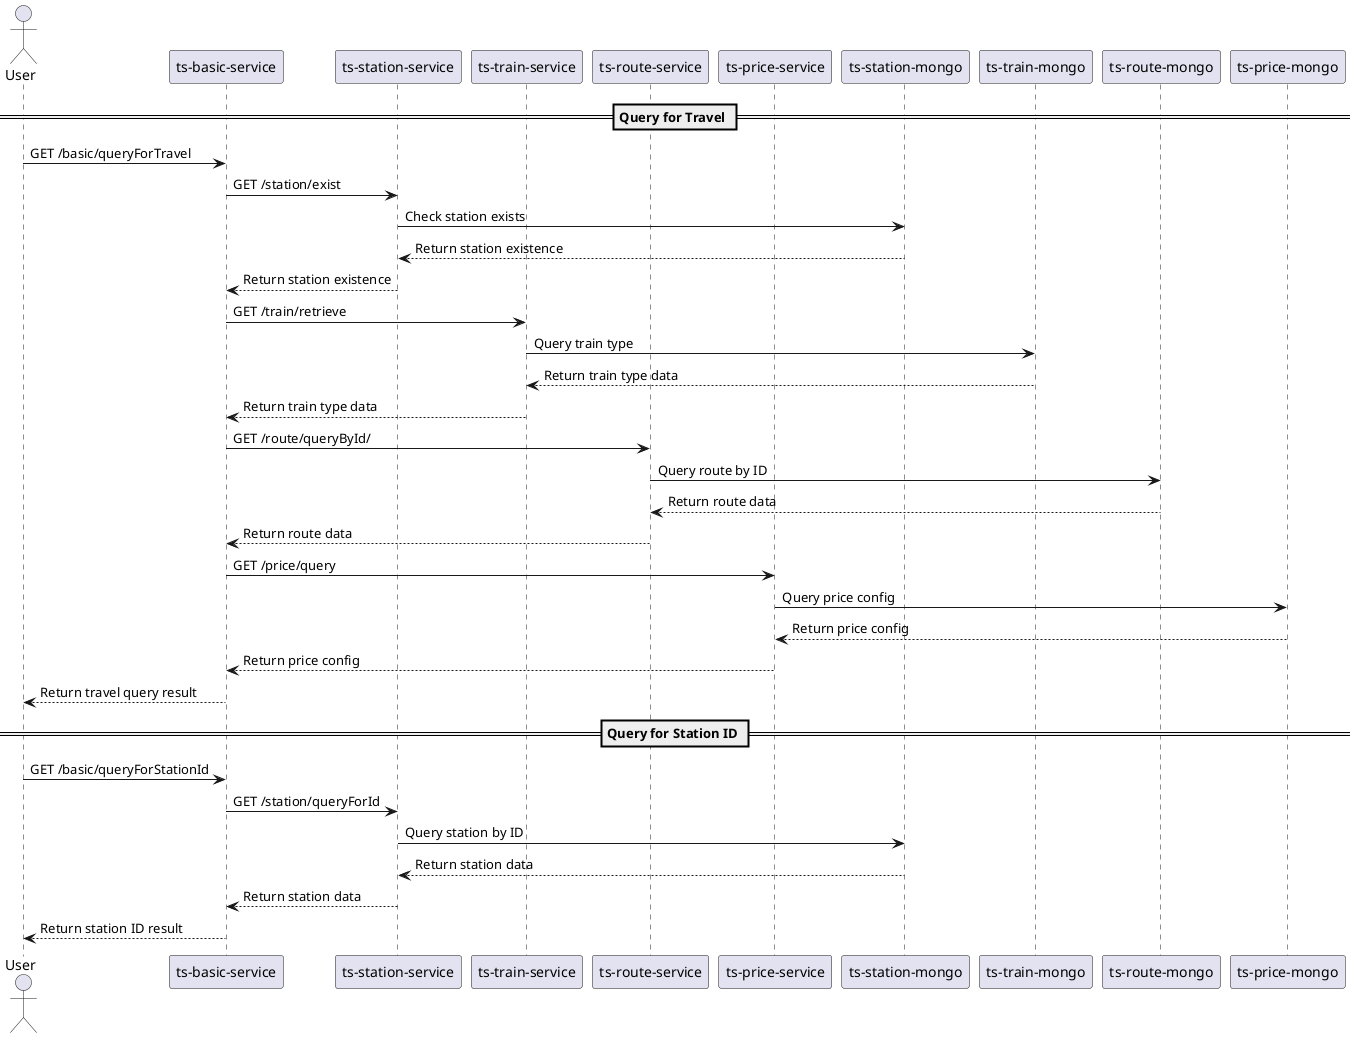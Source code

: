 @startuml
actor User
participant "ts-basic-service" as BasicService
participant "ts-station-service" as StationService
participant "ts-train-service" as TrainService
participant "ts-route-service" as RouteService
participant "ts-price-service" as PriceService
participant "ts-station-mongo" as StationMongo
participant "ts-train-mongo" as TrainMongo
participant "ts-route-mongo" as RouteMongo
participant "ts-price-mongo" as PriceMongo

== Query for Travel ==
User -> BasicService: GET /basic/queryForTravel
BasicService -> StationService: GET /station/exist
StationService -> StationMongo: Check station exists
StationMongo --> StationService: Return station existence
StationService --> BasicService: Return station existence

BasicService -> TrainService: GET /train/retrieve
TrainService -> TrainMongo: Query train type
TrainMongo --> TrainService: Return train type data
TrainService --> BasicService: Return train type data

BasicService -> RouteService: GET /route/queryById/
RouteService -> RouteMongo: Query route by ID
RouteMongo --> RouteService: Return route data
RouteService --> BasicService: Return route data

BasicService -> PriceService: GET /price/query
PriceService -> PriceMongo: Query price config
PriceMongo --> PriceService: Return price config
PriceService --> BasicService: Return price config

BasicService --> User: Return travel query result

== Query for Station ID ==
User -> BasicService: GET /basic/queryForStationId
BasicService -> StationService: GET /station/queryForId
StationService -> StationMongo: Query station by ID
StationMongo --> StationService: Return station data
StationService --> BasicService: Return station data
BasicService --> User: Return station ID result
@enduml